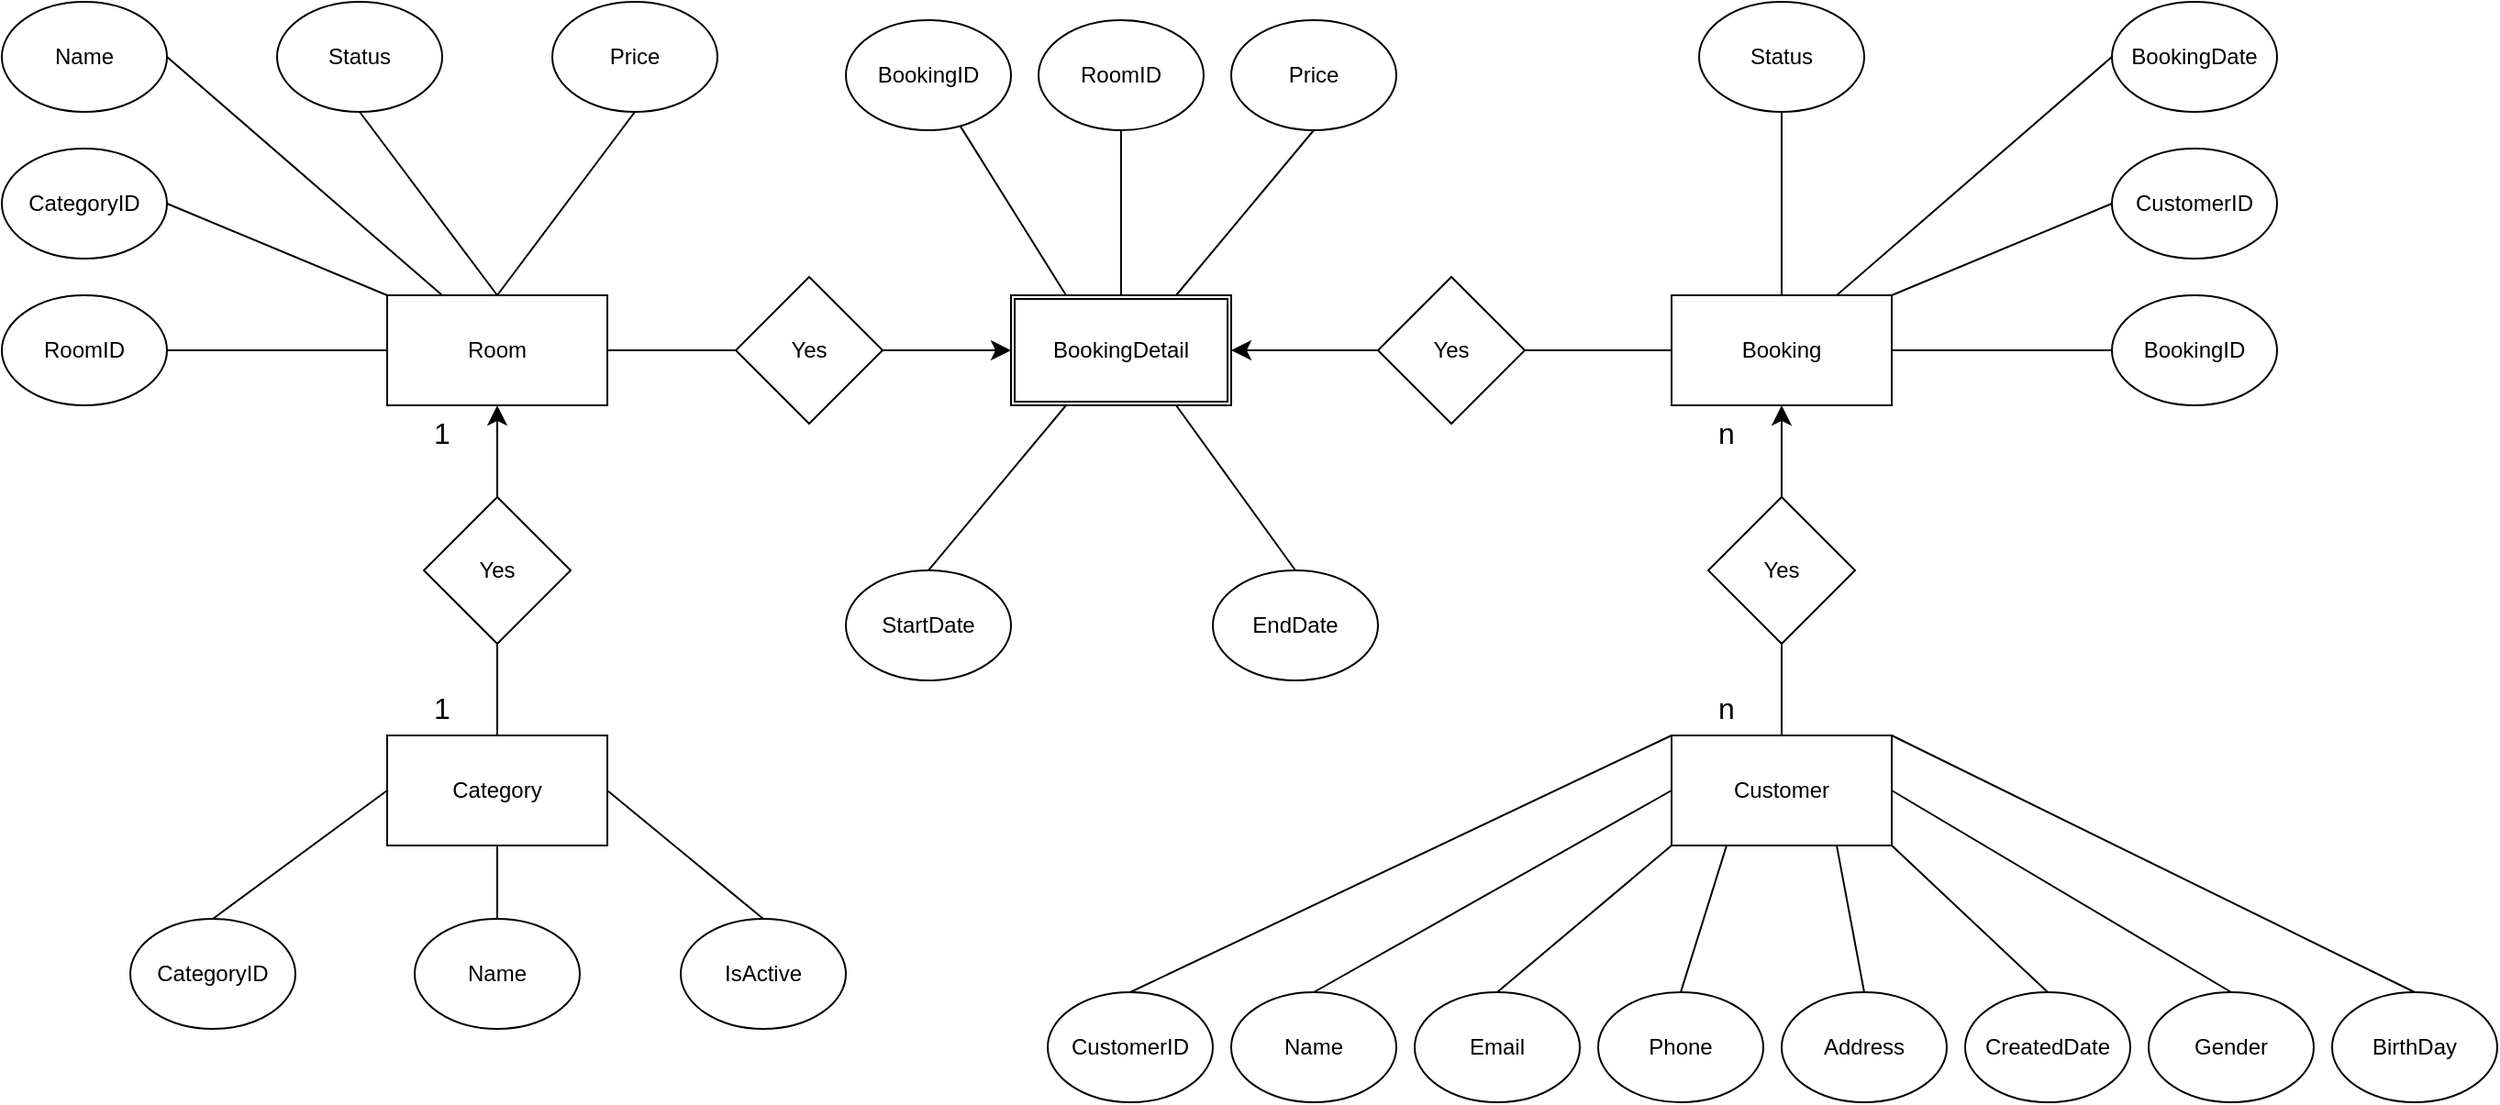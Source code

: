 <mxfile version="24.4.0" type="github">
  <diagram name="Page-1" id="xjIC--r6cL_pU_NU74aj">
    <mxGraphModel dx="1841" dy="825" grid="1" gridSize="10" guides="1" tooltips="1" connect="1" arrows="1" fold="1" page="0" pageScale="1" pageWidth="850" pageHeight="1100" math="0" shadow="0">
      <root>
        <mxCell id="0" />
        <mxCell id="1" parent="0" />
        <mxCell id="Fe_Hw41XmbrDWnrLapu--1" value="Room" style="rounded=0;whiteSpace=wrap;html=1;" vertex="1" parent="1">
          <mxGeometry x="-10" y="390" width="120" height="60" as="geometry" />
        </mxCell>
        <mxCell id="Fe_Hw41XmbrDWnrLapu--2" value="Category" style="rounded=0;whiteSpace=wrap;html=1;" vertex="1" parent="1">
          <mxGeometry x="-10" y="630" width="120" height="60" as="geometry" />
        </mxCell>
        <mxCell id="Fe_Hw41XmbrDWnrLapu--3" value="Booking" style="rounded=0;whiteSpace=wrap;html=1;" vertex="1" parent="1">
          <mxGeometry x="690" y="390" width="120" height="60" as="geometry" />
        </mxCell>
        <mxCell id="Fe_Hw41XmbrDWnrLapu--4" value="Customer" style="rounded=0;whiteSpace=wrap;html=1;" vertex="1" parent="1">
          <mxGeometry x="690" y="630" width="120" height="60" as="geometry" />
        </mxCell>
        <mxCell id="Fe_Hw41XmbrDWnrLapu--5" value="BookingDetail" style="shape=ext;double=1;rounded=0;whiteSpace=wrap;html=1;" vertex="1" parent="1">
          <mxGeometry x="330" y="390" width="120" height="60" as="geometry" />
        </mxCell>
        <mxCell id="Fe_Hw41XmbrDWnrLapu--8" value="" style="edgeStyle=none;curved=1;rounded=0;orthogonalLoop=1;jettySize=auto;html=1;fontSize=12;startSize=8;endSize=8;" edge="1" parent="1" source="Fe_Hw41XmbrDWnrLapu--6" target="Fe_Hw41XmbrDWnrLapu--1">
          <mxGeometry relative="1" as="geometry" />
        </mxCell>
        <mxCell id="Fe_Hw41XmbrDWnrLapu--6" value="Yes" style="rhombus;whiteSpace=wrap;html=1;" vertex="1" parent="1">
          <mxGeometry x="10" y="500" width="80" height="80" as="geometry" />
        </mxCell>
        <mxCell id="Fe_Hw41XmbrDWnrLapu--9" value="" style="endArrow=none;html=1;rounded=0;fontSize=12;startSize=8;endSize=8;curved=1;entryX=0.5;entryY=1;entryDx=0;entryDy=0;" edge="1" parent="1" target="Fe_Hw41XmbrDWnrLapu--6">
          <mxGeometry width="50" height="50" relative="1" as="geometry">
            <mxPoint x="50" y="630" as="sourcePoint" />
            <mxPoint x="100" y="580" as="targetPoint" />
          </mxGeometry>
        </mxCell>
        <mxCell id="Fe_Hw41XmbrDWnrLapu--10" value="" style="edgeStyle=none;curved=1;rounded=0;orthogonalLoop=1;jettySize=auto;html=1;fontSize=12;startSize=8;endSize=8;" edge="1" parent="1" source="Fe_Hw41XmbrDWnrLapu--11">
          <mxGeometry relative="1" as="geometry">
            <mxPoint x="750" y="450" as="targetPoint" />
          </mxGeometry>
        </mxCell>
        <mxCell id="Fe_Hw41XmbrDWnrLapu--11" value="Yes" style="rhombus;whiteSpace=wrap;html=1;" vertex="1" parent="1">
          <mxGeometry x="710" y="500" width="80" height="80" as="geometry" />
        </mxCell>
        <mxCell id="Fe_Hw41XmbrDWnrLapu--12" value="" style="endArrow=none;html=1;rounded=0;fontSize=12;startSize=8;endSize=8;curved=1;entryX=0.5;entryY=1;entryDx=0;entryDy=0;" edge="1" parent="1" target="Fe_Hw41XmbrDWnrLapu--11">
          <mxGeometry width="50" height="50" relative="1" as="geometry">
            <mxPoint x="750" y="630" as="sourcePoint" />
            <mxPoint x="800" y="580" as="targetPoint" />
          </mxGeometry>
        </mxCell>
        <mxCell id="Fe_Hw41XmbrDWnrLapu--16" value="" style="edgeStyle=none;curved=1;rounded=0;orthogonalLoop=1;jettySize=auto;html=1;fontSize=12;startSize=8;endSize=8;" edge="1" parent="1" source="Fe_Hw41XmbrDWnrLapu--14" target="Fe_Hw41XmbrDWnrLapu--5">
          <mxGeometry relative="1" as="geometry" />
        </mxCell>
        <mxCell id="Fe_Hw41XmbrDWnrLapu--14" value="Yes" style="rhombus;whiteSpace=wrap;html=1;direction=east;" vertex="1" parent="1">
          <mxGeometry x="530" y="380" width="80" height="80" as="geometry" />
        </mxCell>
        <mxCell id="Fe_Hw41XmbrDWnrLapu--15" value="" style="endArrow=none;html=1;rounded=0;fontSize=12;startSize=8;endSize=8;curved=1;entryX=1;entryY=0.5;entryDx=0;entryDy=0;exitX=0;exitY=0.5;exitDx=0;exitDy=0;" edge="1" parent="1" target="Fe_Hw41XmbrDWnrLapu--14" source="Fe_Hw41XmbrDWnrLapu--3">
          <mxGeometry width="50" height="50" relative="1" as="geometry">
            <mxPoint x="530" y="540" as="sourcePoint" />
            <mxPoint x="580" y="490" as="targetPoint" />
          </mxGeometry>
        </mxCell>
        <mxCell id="Fe_Hw41XmbrDWnrLapu--20" value="" style="edgeStyle=none;curved=1;rounded=0;orthogonalLoop=1;jettySize=auto;html=1;fontSize=12;startSize=8;endSize=8;" edge="1" parent="1" source="Fe_Hw41XmbrDWnrLapu--18" target="Fe_Hw41XmbrDWnrLapu--5">
          <mxGeometry relative="1" as="geometry" />
        </mxCell>
        <mxCell id="Fe_Hw41XmbrDWnrLapu--18" value="Yes" style="rhombus;whiteSpace=wrap;html=1;" vertex="1" parent="1">
          <mxGeometry x="180" y="380" width="80" height="80" as="geometry" />
        </mxCell>
        <mxCell id="Fe_Hw41XmbrDWnrLapu--19" value="" style="endArrow=none;html=1;rounded=0;fontSize=12;startSize=8;endSize=8;curved=1;entryX=1;entryY=0.5;entryDx=0;entryDy=0;exitX=0;exitY=0.5;exitDx=0;exitDy=0;" edge="1" parent="1" target="Fe_Hw41XmbrDWnrLapu--1" source="Fe_Hw41XmbrDWnrLapu--18">
          <mxGeometry width="50" height="50" relative="1" as="geometry">
            <mxPoint x="220" y="510" as="sourcePoint" />
            <mxPoint x="270" y="460" as="targetPoint" />
          </mxGeometry>
        </mxCell>
        <mxCell id="Fe_Hw41XmbrDWnrLapu--21" value="CategoryID" style="ellipse;whiteSpace=wrap;html=1;" vertex="1" parent="1">
          <mxGeometry x="-150" y="730" width="90" height="60" as="geometry" />
        </mxCell>
        <mxCell id="Fe_Hw41XmbrDWnrLapu--22" value="" style="endArrow=none;html=1;rounded=0;fontSize=12;startSize=8;endSize=8;curved=1;exitX=0.5;exitY=0;exitDx=0;exitDy=0;entryX=0;entryY=0.5;entryDx=0;entryDy=0;" edge="1" parent="1" source="Fe_Hw41XmbrDWnrLapu--21" target="Fe_Hw41XmbrDWnrLapu--2">
          <mxGeometry width="50" height="50" relative="1" as="geometry">
            <mxPoint x="-120" y="750" as="sourcePoint" />
            <mxPoint x="-70" y="700" as="targetPoint" />
          </mxGeometry>
        </mxCell>
        <mxCell id="Fe_Hw41XmbrDWnrLapu--23" value="Name" style="ellipse;whiteSpace=wrap;html=1;" vertex="1" parent="1">
          <mxGeometry x="5" y="730" width="90" height="60" as="geometry" />
        </mxCell>
        <mxCell id="Fe_Hw41XmbrDWnrLapu--24" value="" style="endArrow=none;html=1;rounded=0;fontSize=12;startSize=8;endSize=8;curved=1;exitX=0.5;exitY=0;exitDx=0;exitDy=0;entryX=0.5;entryY=1;entryDx=0;entryDy=0;" edge="1" parent="1" source="Fe_Hw41XmbrDWnrLapu--23" target="Fe_Hw41XmbrDWnrLapu--2">
          <mxGeometry width="50" height="50" relative="1" as="geometry">
            <mxPoint x="-10" y="750" as="sourcePoint" />
            <mxPoint x="100" y="660" as="targetPoint" />
          </mxGeometry>
        </mxCell>
        <mxCell id="Fe_Hw41XmbrDWnrLapu--25" value="IsActive" style="ellipse;whiteSpace=wrap;html=1;" vertex="1" parent="1">
          <mxGeometry x="150" y="730" width="90" height="60" as="geometry" />
        </mxCell>
        <mxCell id="Fe_Hw41XmbrDWnrLapu--26" value="" style="endArrow=none;html=1;rounded=0;fontSize=12;startSize=8;endSize=8;curved=1;exitX=0.5;exitY=0;exitDx=0;exitDy=0;entryX=1;entryY=0.5;entryDx=0;entryDy=0;" edge="1" parent="1" source="Fe_Hw41XmbrDWnrLapu--25" target="Fe_Hw41XmbrDWnrLapu--2">
          <mxGeometry width="50" height="50" relative="1" as="geometry">
            <mxPoint x="180" y="750" as="sourcePoint" />
            <mxPoint x="120" y="660" as="targetPoint" />
          </mxGeometry>
        </mxCell>
        <mxCell id="Fe_Hw41XmbrDWnrLapu--27" style="edgeStyle=none;curved=1;rounded=0;orthogonalLoop=1;jettySize=auto;html=1;entryX=1;entryY=0.5;entryDx=0;entryDy=0;fontSize=12;startSize=8;endSize=8;" edge="1" parent="1" source="Fe_Hw41XmbrDWnrLapu--2" target="Fe_Hw41XmbrDWnrLapu--2">
          <mxGeometry relative="1" as="geometry" />
        </mxCell>
        <mxCell id="Fe_Hw41XmbrDWnrLapu--28" value="CustomerID" style="ellipse;whiteSpace=wrap;html=1;" vertex="1" parent="1">
          <mxGeometry x="350" y="770" width="90" height="60" as="geometry" />
        </mxCell>
        <mxCell id="Fe_Hw41XmbrDWnrLapu--29" value="" style="endArrow=none;html=1;rounded=0;fontSize=12;startSize=8;endSize=8;curved=1;exitX=0.5;exitY=0;exitDx=0;exitDy=0;entryX=0;entryY=0;entryDx=0;entryDy=0;" edge="1" parent="1" source="Fe_Hw41XmbrDWnrLapu--28" target="Fe_Hw41XmbrDWnrLapu--4">
          <mxGeometry width="50" height="50" relative="1" as="geometry">
            <mxPoint x="500" y="790" as="sourcePoint" />
            <mxPoint x="560" y="730" as="targetPoint" />
          </mxGeometry>
        </mxCell>
        <mxCell id="Fe_Hw41XmbrDWnrLapu--30" value="Name" style="ellipse;whiteSpace=wrap;html=1;" vertex="1" parent="1">
          <mxGeometry x="450" y="770" width="90" height="60" as="geometry" />
        </mxCell>
        <mxCell id="Fe_Hw41XmbrDWnrLapu--31" value="" style="endArrow=none;html=1;rounded=0;fontSize=12;startSize=8;endSize=8;curved=1;exitX=0.5;exitY=0;exitDx=0;exitDy=0;entryX=0;entryY=0.5;entryDx=0;entryDy=0;" edge="1" parent="1" source="Fe_Hw41XmbrDWnrLapu--30" target="Fe_Hw41XmbrDWnrLapu--4">
          <mxGeometry width="50" height="50" relative="1" as="geometry">
            <mxPoint x="610" y="790" as="sourcePoint" />
            <mxPoint x="670" y="730" as="targetPoint" />
          </mxGeometry>
        </mxCell>
        <mxCell id="Fe_Hw41XmbrDWnrLapu--32" value="Email" style="ellipse;whiteSpace=wrap;html=1;" vertex="1" parent="1">
          <mxGeometry x="550" y="770" width="90" height="60" as="geometry" />
        </mxCell>
        <mxCell id="Fe_Hw41XmbrDWnrLapu--33" value="" style="endArrow=none;html=1;rounded=0;fontSize=12;startSize=8;endSize=8;curved=1;exitX=0.5;exitY=0;exitDx=0;exitDy=0;entryX=0;entryY=1;entryDx=0;entryDy=0;" edge="1" parent="1" source="Fe_Hw41XmbrDWnrLapu--32" target="Fe_Hw41XmbrDWnrLapu--4">
          <mxGeometry width="50" height="50" relative="1" as="geometry">
            <mxPoint x="710" y="790" as="sourcePoint" />
            <mxPoint x="770" y="730" as="targetPoint" />
          </mxGeometry>
        </mxCell>
        <mxCell id="Fe_Hw41XmbrDWnrLapu--34" value="Phone" style="ellipse;whiteSpace=wrap;html=1;" vertex="1" parent="1">
          <mxGeometry x="650" y="770" width="90" height="60" as="geometry" />
        </mxCell>
        <mxCell id="Fe_Hw41XmbrDWnrLapu--35" value="" style="endArrow=none;html=1;rounded=0;fontSize=12;startSize=8;endSize=8;curved=1;exitX=0.5;exitY=0;exitDx=0;exitDy=0;entryX=0.25;entryY=1;entryDx=0;entryDy=0;" edge="1" parent="1" source="Fe_Hw41XmbrDWnrLapu--34" target="Fe_Hw41XmbrDWnrLapu--4">
          <mxGeometry width="50" height="50" relative="1" as="geometry">
            <mxPoint x="710" y="790" as="sourcePoint" />
            <mxPoint x="770" y="730" as="targetPoint" />
          </mxGeometry>
        </mxCell>
        <mxCell id="Fe_Hw41XmbrDWnrLapu--36" value="Address" style="ellipse;whiteSpace=wrap;html=1;" vertex="1" parent="1">
          <mxGeometry x="750" y="770" width="90" height="60" as="geometry" />
        </mxCell>
        <mxCell id="Fe_Hw41XmbrDWnrLapu--37" value="" style="endArrow=none;html=1;rounded=0;fontSize=12;startSize=8;endSize=8;curved=1;exitX=0.5;exitY=0;exitDx=0;exitDy=0;entryX=0.75;entryY=1;entryDx=0;entryDy=0;" edge="1" parent="1" source="Fe_Hw41XmbrDWnrLapu--36" target="Fe_Hw41XmbrDWnrLapu--4">
          <mxGeometry width="50" height="50" relative="1" as="geometry">
            <mxPoint x="800" y="790" as="sourcePoint" />
            <mxPoint x="860" y="730" as="targetPoint" />
          </mxGeometry>
        </mxCell>
        <mxCell id="Fe_Hw41XmbrDWnrLapu--38" value="CreatedDate" style="ellipse;whiteSpace=wrap;html=1;" vertex="1" parent="1">
          <mxGeometry x="850" y="770" width="90" height="60" as="geometry" />
        </mxCell>
        <mxCell id="Fe_Hw41XmbrDWnrLapu--39" value="" style="endArrow=none;html=1;rounded=0;fontSize=12;startSize=8;endSize=8;curved=1;exitX=0.5;exitY=0;exitDx=0;exitDy=0;entryX=1;entryY=1;entryDx=0;entryDy=0;" edge="1" parent="1" source="Fe_Hw41XmbrDWnrLapu--38" target="Fe_Hw41XmbrDWnrLapu--4">
          <mxGeometry width="50" height="50" relative="1" as="geometry">
            <mxPoint x="880" y="790" as="sourcePoint" />
            <mxPoint x="940" y="730" as="targetPoint" />
          </mxGeometry>
        </mxCell>
        <mxCell id="Fe_Hw41XmbrDWnrLapu--40" value="Gender" style="ellipse;whiteSpace=wrap;html=1;" vertex="1" parent="1">
          <mxGeometry x="950" y="770" width="90" height="60" as="geometry" />
        </mxCell>
        <mxCell id="Fe_Hw41XmbrDWnrLapu--41" value="" style="endArrow=none;html=1;rounded=0;fontSize=12;startSize=8;endSize=8;curved=1;exitX=0.5;exitY=0;exitDx=0;exitDy=0;entryX=1;entryY=0.5;entryDx=0;entryDy=0;" edge="1" parent="1" source="Fe_Hw41XmbrDWnrLapu--40" target="Fe_Hw41XmbrDWnrLapu--4">
          <mxGeometry width="50" height="50" relative="1" as="geometry">
            <mxPoint x="980" y="790" as="sourcePoint" />
            <mxPoint x="910" y="690" as="targetPoint" />
          </mxGeometry>
        </mxCell>
        <mxCell id="Fe_Hw41XmbrDWnrLapu--42" value="BirthDay" style="ellipse;whiteSpace=wrap;html=1;" vertex="1" parent="1">
          <mxGeometry x="1050" y="770" width="90" height="60" as="geometry" />
        </mxCell>
        <mxCell id="Fe_Hw41XmbrDWnrLapu--43" value="" style="endArrow=none;html=1;rounded=0;fontSize=12;startSize=8;endSize=8;curved=1;exitX=0.5;exitY=0;exitDx=0;exitDy=0;entryX=1;entryY=0;entryDx=0;entryDy=0;" edge="1" parent="1" source="Fe_Hw41XmbrDWnrLapu--42" target="Fe_Hw41XmbrDWnrLapu--4">
          <mxGeometry width="50" height="50" relative="1" as="geometry">
            <mxPoint x="1080" y="790" as="sourcePoint" />
            <mxPoint x="1010" y="690" as="targetPoint" />
          </mxGeometry>
        </mxCell>
        <mxCell id="Fe_Hw41XmbrDWnrLapu--44" value="RoomID" style="ellipse;whiteSpace=wrap;html=1;" vertex="1" parent="1">
          <mxGeometry x="-220" y="390" width="90" height="60" as="geometry" />
        </mxCell>
        <mxCell id="Fe_Hw41XmbrDWnrLapu--45" value="" style="endArrow=none;html=1;rounded=0;fontSize=12;startSize=8;endSize=8;curved=1;exitX=0;exitY=0.5;exitDx=0;exitDy=0;entryX=1;entryY=0.5;entryDx=0;entryDy=0;" edge="1" parent="1" source="Fe_Hw41XmbrDWnrLapu--1" target="Fe_Hw41XmbrDWnrLapu--44">
          <mxGeometry width="50" height="50" relative="1" as="geometry">
            <mxPoint x="-180" y="430" as="sourcePoint" />
            <mxPoint x="-250" y="330" as="targetPoint" />
          </mxGeometry>
        </mxCell>
        <mxCell id="Fe_Hw41XmbrDWnrLapu--47" value="CategoryID" style="ellipse;whiteSpace=wrap;html=1;" vertex="1" parent="1">
          <mxGeometry x="-220" y="310" width="90" height="60" as="geometry" />
        </mxCell>
        <mxCell id="Fe_Hw41XmbrDWnrLapu--48" value="" style="endArrow=none;html=1;rounded=0;fontSize=12;startSize=8;endSize=8;curved=1;exitX=0;exitY=0;exitDx=0;exitDy=0;entryX=1;entryY=0.5;entryDx=0;entryDy=0;" edge="1" parent="1" target="Fe_Hw41XmbrDWnrLapu--47" source="Fe_Hw41XmbrDWnrLapu--1">
          <mxGeometry width="50" height="50" relative="1" as="geometry">
            <mxPoint x="-20" y="350" as="sourcePoint" />
            <mxPoint x="-250" y="300" as="targetPoint" />
          </mxGeometry>
        </mxCell>
        <mxCell id="Fe_Hw41XmbrDWnrLapu--49" value="Name" style="ellipse;whiteSpace=wrap;html=1;" vertex="1" parent="1">
          <mxGeometry x="-220" y="230" width="90" height="60" as="geometry" />
        </mxCell>
        <mxCell id="Fe_Hw41XmbrDWnrLapu--50" value="" style="endArrow=none;html=1;rounded=0;fontSize=12;startSize=8;endSize=8;curved=1;exitX=0.25;exitY=0;exitDx=0;exitDy=0;entryX=1;entryY=0.5;entryDx=0;entryDy=0;" edge="1" parent="1" target="Fe_Hw41XmbrDWnrLapu--49" source="Fe_Hw41XmbrDWnrLapu--1">
          <mxGeometry width="50" height="50" relative="1" as="geometry">
            <mxPoint x="-10" y="250" as="sourcePoint" />
            <mxPoint x="-250" y="160" as="targetPoint" />
          </mxGeometry>
        </mxCell>
        <mxCell id="Fe_Hw41XmbrDWnrLapu--51" value="Status" style="ellipse;whiteSpace=wrap;html=1;" vertex="1" parent="1">
          <mxGeometry x="-70" y="230" width="90" height="60" as="geometry" />
        </mxCell>
        <mxCell id="Fe_Hw41XmbrDWnrLapu--52" value="" style="endArrow=none;html=1;rounded=0;fontSize=12;startSize=8;endSize=8;curved=1;exitX=0.5;exitY=0;exitDx=0;exitDy=0;entryX=0.5;entryY=1;entryDx=0;entryDy=0;" edge="1" parent="1" target="Fe_Hw41XmbrDWnrLapu--51" source="Fe_Hw41XmbrDWnrLapu--1">
          <mxGeometry width="50" height="50" relative="1" as="geometry">
            <mxPoint x="130" y="250" as="sourcePoint" />
            <mxPoint x="-110" y="160" as="targetPoint" />
          </mxGeometry>
        </mxCell>
        <mxCell id="Fe_Hw41XmbrDWnrLapu--53" value="Price" style="ellipse;whiteSpace=wrap;html=1;" vertex="1" parent="1">
          <mxGeometry x="80" y="230" width="90" height="60" as="geometry" />
        </mxCell>
        <mxCell id="Fe_Hw41XmbrDWnrLapu--54" value="" style="endArrow=none;html=1;rounded=0;fontSize=12;startSize=8;endSize=8;curved=1;exitX=0.5;exitY=0;exitDx=0;exitDy=0;entryX=0.5;entryY=1;entryDx=0;entryDy=0;" edge="1" parent="1" target="Fe_Hw41XmbrDWnrLapu--53" source="Fe_Hw41XmbrDWnrLapu--1">
          <mxGeometry width="50" height="50" relative="1" as="geometry">
            <mxPoint x="250" y="240" as="sourcePoint" />
            <mxPoint x="10" y="150" as="targetPoint" />
          </mxGeometry>
        </mxCell>
        <mxCell id="Fe_Hw41XmbrDWnrLapu--57" value="BookingID" style="ellipse;whiteSpace=wrap;html=1;" vertex="1" parent="1">
          <mxGeometry x="930" y="390" width="90" height="60" as="geometry" />
        </mxCell>
        <mxCell id="Fe_Hw41XmbrDWnrLapu--58" value="" style="endArrow=none;html=1;rounded=0;fontSize=12;startSize=8;endSize=8;curved=1;exitX=0;exitY=0.5;exitDx=0;exitDy=0;entryX=1;entryY=0.5;entryDx=0;entryDy=0;" edge="1" parent="1" target="Fe_Hw41XmbrDWnrLapu--3" source="Fe_Hw41XmbrDWnrLapu--57">
          <mxGeometry width="50" height="50" relative="1" as="geometry">
            <mxPoint x="1140" y="420" as="sourcePoint" />
            <mxPoint x="900" y="330" as="targetPoint" />
          </mxGeometry>
        </mxCell>
        <mxCell id="Fe_Hw41XmbrDWnrLapu--59" value="CustomerID" style="ellipse;whiteSpace=wrap;html=1;" vertex="1" parent="1">
          <mxGeometry x="930" y="310" width="90" height="60" as="geometry" />
        </mxCell>
        <mxCell id="Fe_Hw41XmbrDWnrLapu--60" value="" style="endArrow=none;html=1;rounded=0;fontSize=12;startSize=8;endSize=8;curved=1;exitX=0;exitY=0.5;exitDx=0;exitDy=0;entryX=1;entryY=0;entryDx=0;entryDy=0;" edge="1" parent="1" source="Fe_Hw41XmbrDWnrLapu--59" target="Fe_Hw41XmbrDWnrLapu--3">
          <mxGeometry width="50" height="50" relative="1" as="geometry">
            <mxPoint x="1140" y="340" as="sourcePoint" />
            <mxPoint x="810" y="340" as="targetPoint" />
          </mxGeometry>
        </mxCell>
        <mxCell id="Fe_Hw41XmbrDWnrLapu--61" value="BookingDate" style="ellipse;whiteSpace=wrap;html=1;" vertex="1" parent="1">
          <mxGeometry x="930" y="230" width="90" height="60" as="geometry" />
        </mxCell>
        <mxCell id="Fe_Hw41XmbrDWnrLapu--62" value="" style="endArrow=none;html=1;rounded=0;fontSize=12;startSize=8;endSize=8;curved=1;exitX=0;exitY=0.5;exitDx=0;exitDy=0;entryX=0.75;entryY=0;entryDx=0;entryDy=0;" edge="1" parent="1" source="Fe_Hw41XmbrDWnrLapu--61" target="Fe_Hw41XmbrDWnrLapu--3">
          <mxGeometry width="50" height="50" relative="1" as="geometry">
            <mxPoint x="1140" y="260" as="sourcePoint" />
            <mxPoint x="810" y="260" as="targetPoint" />
          </mxGeometry>
        </mxCell>
        <mxCell id="Fe_Hw41XmbrDWnrLapu--65" value="Status" style="ellipse;whiteSpace=wrap;html=1;" vertex="1" parent="1">
          <mxGeometry x="705" y="230" width="90" height="60" as="geometry" />
        </mxCell>
        <mxCell id="Fe_Hw41XmbrDWnrLapu--66" value="" style="endArrow=none;html=1;rounded=0;fontSize=12;startSize=8;endSize=8;curved=1;exitX=0.5;exitY=0;exitDx=0;exitDy=0;entryX=0.5;entryY=1;entryDx=0;entryDy=0;" edge="1" parent="1" source="Fe_Hw41XmbrDWnrLapu--3" target="Fe_Hw41XmbrDWnrLapu--65">
          <mxGeometry width="50" height="50" relative="1" as="geometry">
            <mxPoint x="850" y="260" as="sourcePoint" />
            <mxPoint x="520" y="260" as="targetPoint" />
          </mxGeometry>
        </mxCell>
        <mxCell id="Fe_Hw41XmbrDWnrLapu--67" value="BookingID" style="ellipse;whiteSpace=wrap;html=1;" vertex="1" parent="1">
          <mxGeometry x="240" y="240" width="90" height="60" as="geometry" />
        </mxCell>
        <mxCell id="Fe_Hw41XmbrDWnrLapu--68" value="" style="endArrow=none;html=1;rounded=0;fontSize=12;startSize=8;endSize=8;curved=1;exitX=0.25;exitY=0;exitDx=0;exitDy=0;" edge="1" parent="1" source="Fe_Hw41XmbrDWnrLapu--5" target="Fe_Hw41XmbrDWnrLapu--67">
          <mxGeometry width="50" height="50" relative="1" as="geometry">
            <mxPoint x="370" y="390" as="sourcePoint" />
            <mxPoint x="210" y="260" as="targetPoint" />
          </mxGeometry>
        </mxCell>
        <mxCell id="Fe_Hw41XmbrDWnrLapu--69" value="RoomID" style="ellipse;whiteSpace=wrap;html=1;" vertex="1" parent="1">
          <mxGeometry x="345" y="240" width="90" height="60" as="geometry" />
        </mxCell>
        <mxCell id="Fe_Hw41XmbrDWnrLapu--70" value="" style="endArrow=none;html=1;rounded=0;fontSize=12;startSize=8;endSize=8;curved=1;entryX=0.5;entryY=0;entryDx=0;entryDy=0;exitX=0.5;exitY=1;exitDx=0;exitDy=0;" edge="1" parent="1" source="Fe_Hw41XmbrDWnrLapu--69" target="Fe_Hw41XmbrDWnrLapu--5">
          <mxGeometry width="50" height="50" relative="1" as="geometry">
            <mxPoint x="460" y="320" as="sourcePoint" />
            <mxPoint x="320" y="240" as="targetPoint" />
          </mxGeometry>
        </mxCell>
        <mxCell id="Fe_Hw41XmbrDWnrLapu--71" value="Price" style="ellipse;whiteSpace=wrap;html=1;" vertex="1" parent="1">
          <mxGeometry x="450" y="240" width="90" height="60" as="geometry" />
        </mxCell>
        <mxCell id="Fe_Hw41XmbrDWnrLapu--72" value="" style="endArrow=none;html=1;rounded=0;fontSize=12;startSize=8;endSize=8;curved=1;entryX=0.5;entryY=1;entryDx=0;entryDy=0;exitX=0.75;exitY=0;exitDx=0;exitDy=0;" edge="1" parent="1" source="Fe_Hw41XmbrDWnrLapu--5" target="Fe_Hw41XmbrDWnrLapu--71">
          <mxGeometry width="50" height="50" relative="1" as="geometry">
            <mxPoint x="490" y="310" as="sourcePoint" />
            <mxPoint x="380" y="240" as="targetPoint" />
          </mxGeometry>
        </mxCell>
        <mxCell id="Fe_Hw41XmbrDWnrLapu--73" value="StartDate" style="ellipse;whiteSpace=wrap;html=1;" vertex="1" parent="1">
          <mxGeometry x="240" y="540" width="90" height="60" as="geometry" />
        </mxCell>
        <mxCell id="Fe_Hw41XmbrDWnrLapu--74" value="" style="endArrow=none;html=1;rounded=0;fontSize=12;startSize=8;endSize=8;curved=1;exitX=0.5;exitY=0;exitDx=0;exitDy=0;entryX=0.25;entryY=1;entryDx=0;entryDy=0;" edge="1" parent="1" source="Fe_Hw41XmbrDWnrLapu--73" target="Fe_Hw41XmbrDWnrLapu--5">
          <mxGeometry width="50" height="50" relative="1" as="geometry">
            <mxPoint x="500" y="570" as="sourcePoint" />
            <mxPoint x="380" y="470" as="targetPoint" />
          </mxGeometry>
        </mxCell>
        <mxCell id="Fe_Hw41XmbrDWnrLapu--75" value="EndDate" style="ellipse;whiteSpace=wrap;html=1;" vertex="1" parent="1">
          <mxGeometry x="440" y="540" width="90" height="60" as="geometry" />
        </mxCell>
        <mxCell id="Fe_Hw41XmbrDWnrLapu--76" value="" style="endArrow=none;html=1;rounded=0;fontSize=12;startSize=8;endSize=8;curved=1;exitX=0.5;exitY=0;exitDx=0;exitDy=0;entryX=0.75;entryY=1;entryDx=0;entryDy=0;" edge="1" parent="1" source="Fe_Hw41XmbrDWnrLapu--75" target="Fe_Hw41XmbrDWnrLapu--5">
          <mxGeometry width="50" height="50" relative="1" as="geometry">
            <mxPoint x="620" y="570" as="sourcePoint" />
            <mxPoint x="370" y="450" as="targetPoint" />
          </mxGeometry>
        </mxCell>
        <mxCell id="Fe_Hw41XmbrDWnrLapu--77" value="n" style="text;html=1;align=center;verticalAlign=middle;whiteSpace=wrap;rounded=0;fontSize=16;" vertex="1" parent="1">
          <mxGeometry x="690" y="600" width="60" height="30" as="geometry" />
        </mxCell>
        <mxCell id="Fe_Hw41XmbrDWnrLapu--78" value="n" style="text;html=1;align=center;verticalAlign=middle;whiteSpace=wrap;rounded=0;fontSize=16;" vertex="1" parent="1">
          <mxGeometry x="690" y="450" width="60" height="30" as="geometry" />
        </mxCell>
        <mxCell id="Fe_Hw41XmbrDWnrLapu--79" value="1" style="text;html=1;align=center;verticalAlign=middle;whiteSpace=wrap;rounded=0;fontSize=16;" vertex="1" parent="1">
          <mxGeometry x="-10" y="600" width="60" height="30" as="geometry" />
        </mxCell>
        <mxCell id="Fe_Hw41XmbrDWnrLapu--80" value="1" style="text;html=1;align=center;verticalAlign=middle;whiteSpace=wrap;rounded=0;fontSize=16;" vertex="1" parent="1">
          <mxGeometry x="-10" y="450" width="60" height="30" as="geometry" />
        </mxCell>
      </root>
    </mxGraphModel>
  </diagram>
</mxfile>
